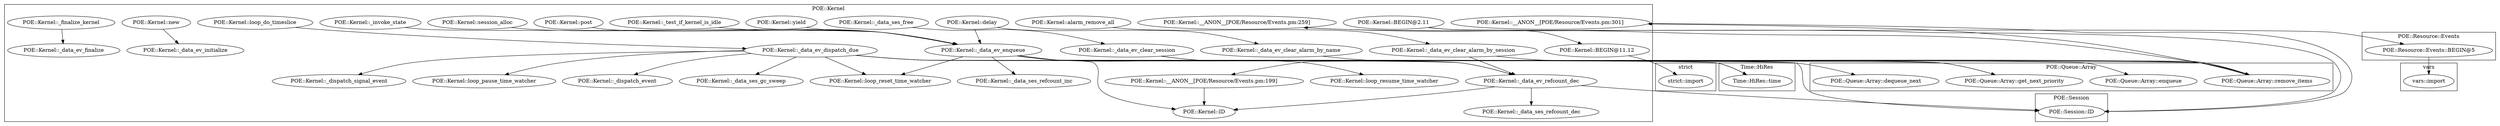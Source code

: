 digraph {
graph [overlap=false]
subgraph cluster_POE_Session {
	label="POE::Session";
	"POE::Session::ID";
}
subgraph cluster_vars {
	label="vars";
	"vars::import";
}
subgraph cluster_Time_HiRes {
	label="Time::HiRes";
	"Time::HiRes::time";
}
subgraph cluster_POE_Queue_Array {
	label="POE::Queue::Array";
	"POE::Queue::Array::get_next_priority";
	"POE::Queue::Array::remove_items";
	"POE::Queue::Array::dequeue_next";
	"POE::Queue::Array::enqueue";
}
subgraph cluster_POE_Kernel {
	label="POE::Kernel";
	"POE::Kernel::post";
	"POE::Kernel::_dispatch_signal_event";
	"POE::Kernel::__ANON__[POE/Resource/Events.pm:259]";
	"POE::Kernel::_data_ses_refcount_inc";
	"POE::Kernel::session_alloc";
	"POE::Kernel::loop_reset_time_watcher";
	"POE::Kernel::delay";
	"POE::Kernel::loop_pause_time_watcher";
	"POE::Kernel::__ANON__[POE/Resource/Events.pm:199]";
	"POE::Kernel::alarm_remove_all";
	"POE::Kernel::BEGIN@11.12";
	"POE::Kernel::_data_ev_initialize";
	"POE::Kernel::_invoke_state";
	"POE::Kernel::_data_ev_clear_session";
	"POE::Kernel::_data_ev_finalize";
	"POE::Kernel::_dispatch_event";
	"POE::Kernel::loop_do_timeslice";
	"POE::Kernel::_data_ses_refcount_dec";
	"POE::Kernel::__ANON__[POE/Resource/Events.pm:301]";
	"POE::Kernel::_data_ses_free";
	"POE::Kernel::_data_ev_clear_alarm_by_session";
	"POE::Kernel::loop_resume_time_watcher";
	"POE::Kernel::ID";
	"POE::Kernel::_data_ev_clear_alarm_by_name";
	"POE::Kernel::BEGIN@2.11";
	"POE::Kernel::_data_ev_dispatch_due";
	"POE::Kernel::_test_if_kernel_is_idle";
	"POE::Kernel::_data_ev_enqueue";
	"POE::Kernel::new";
	"POE::Kernel::_data_ses_gc_sweep";
	"POE::Kernel::_finalize_kernel";
	"POE::Kernel::yield";
	"POE::Kernel::_data_ev_refcount_dec";
}
subgraph cluster_POE_Resource_Events {
	label="POE::Resource::Events";
	"POE::Resource::Events::BEGIN@5";
}
subgraph cluster_strict {
	label="strict";
	"strict::import";
}
"POE::Kernel::_data_ev_refcount_dec" -> "POE::Kernel::_data_ses_refcount_dec";
"POE::Kernel::_invoke_state" -> "POE::Kernel::_data_ev_enqueue";
"POE::Kernel::delay" -> "POE::Kernel::_data_ev_enqueue";
"POE::Kernel::post" -> "POE::Kernel::_data_ev_enqueue";
"POE::Kernel::_test_if_kernel_is_idle" -> "POE::Kernel::_data_ev_enqueue";
"POE::Kernel::yield" -> "POE::Kernel::_data_ev_enqueue";
"POE::Kernel::session_alloc" -> "POE::Kernel::_data_ev_enqueue";
"POE::Kernel::alarm_remove_all" -> "POE::Kernel::_data_ev_clear_alarm_by_session";
"POE::Kernel::_data_ev_dispatch_due" -> "POE::Kernel::_dispatch_signal_event";
"POE::Kernel::_data_ev_dispatch_due" -> "POE::Queue::Array::get_next_priority";
"POE::Kernel::_data_ev_enqueue" -> "POE::Queue::Array::get_next_priority";
"POE::Resource::Events::BEGIN@5" -> "vars::import";
"POE::Kernel::BEGIN@2.11" -> "POE::Resource::Events::BEGIN@5";
"POE::Kernel::loop_do_timeslice" -> "POE::Kernel::_data_ev_dispatch_due";
"POE::Kernel::delay" -> "POE::Kernel::_data_ev_clear_alarm_by_name";
"POE::Kernel::_data_ev_enqueue" -> "POE::Kernel::loop_resume_time_watcher";
"POE::Kernel::_data_ev_clear_alarm_by_session" -> "POE::Kernel::_data_ev_refcount_dec";
"POE::Kernel::_data_ev_clear_session" -> "POE::Kernel::_data_ev_refcount_dec";
"POE::Kernel::_data_ev_dispatch_due" -> "POE::Kernel::_data_ev_refcount_dec";
"POE::Kernel::_data_ev_dispatch_due" -> "POE::Queue::Array::dequeue_next";
"POE::Kernel::new" -> "POE::Kernel::_data_ev_initialize";
"POE::Kernel::_data_ev_enqueue" -> "Time::HiRes::time";
"POE::Kernel::_data_ev_dispatch_due" -> "Time::HiRes::time";
"POE::Kernel::_finalize_kernel" -> "POE::Kernel::_data_ev_finalize";
"POE::Kernel::_data_ev_refcount_dec" -> "POE::Session::ID";
"POE::Kernel::__ANON__[POE/Resource/Events.pm:301]" -> "POE::Session::ID";
"POE::Kernel::_data_ev_enqueue" -> "POE::Session::ID";
"POE::Kernel::__ANON__[POE/Resource/Events.pm:259]" -> "POE::Session::ID";
"POE::Kernel::_data_ev_enqueue" -> "POE::Queue::Array::enqueue";
"POE::Kernel::_data_ev_enqueue" -> "POE::Kernel::ID";
"POE::Kernel::__ANON__[POE/Resource/Events.pm:199]" -> "POE::Kernel::ID";
"POE::Kernel::_data_ev_refcount_dec" -> "POE::Kernel::ID";
"POE::Kernel::_data_ev_dispatch_due" -> "POE::Kernel::_data_ses_gc_sweep";
"POE::Kernel::_data_ev_enqueue" -> "POE::Kernel::_data_ses_refcount_inc";
"POE::Kernel::_data_ev_dispatch_due" -> "POE::Kernel::loop_reset_time_watcher";
"POE::Kernel::_data_ev_enqueue" -> "POE::Kernel::loop_reset_time_watcher";
"POE::Queue::Array::remove_items" -> "POE::Kernel::__ANON__[POE/Resource/Events.pm:259]";
"POE::Queue::Array::remove_items" -> "POE::Kernel::__ANON__[POE/Resource/Events.pm:199]";
"POE::Kernel::_data_ev_dispatch_due" -> "POE::Kernel::loop_pause_time_watcher";
"POE::Queue::Array::remove_items" -> "POE::Kernel::__ANON__[POE/Resource/Events.pm:301]";
"POE::Kernel::_data_ev_dispatch_due" -> "POE::Kernel::_dispatch_event";
"POE::Kernel::BEGIN@2.11" -> "POE::Kernel::BEGIN@11.12";
"POE::Kernel::_data_ses_free" -> "POE::Kernel::_data_ev_clear_session";
"POE::Kernel::_data_ev_clear_alarm_by_name" -> "POE::Queue::Array::remove_items";
"POE::Kernel::_data_ev_clear_alarm_by_session" -> "POE::Queue::Array::remove_items";
"POE::Kernel::_data_ev_clear_session" -> "POE::Queue::Array::remove_items";
"POE::Kernel::BEGIN@11.12" -> "strict::import";
}

